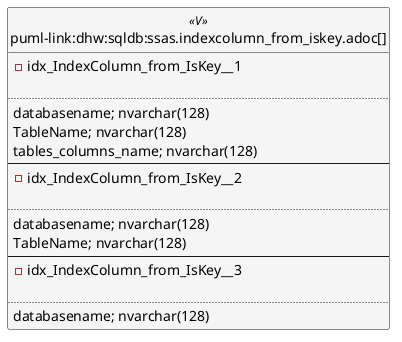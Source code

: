 @startuml
left to right direction
'top to bottom direction
hide circle
'avoide "." issues:
set namespaceSeparator none


skinparam class {
  BackgroundColor White
  BackgroundColor<<FN>> Yellow
  BackgroundColor<<FS>> Yellow
  BackgroundColor<<FT>> LightGray
  BackgroundColor<<IF>> Yellow
  BackgroundColor<<IS>> Yellow
  BackgroundColor<<P>> Aqua
  BackgroundColor<<PC>> Aqua
  BackgroundColor<<SN>> Yellow
  BackgroundColor<<SO>> SlateBlue
  BackgroundColor<<TF>> LightGray
  BackgroundColor<<TR>> Tomato
  BackgroundColor<<U>> White
  BackgroundColor<<V>> WhiteSmoke
  BackgroundColor<<X>> Aqua
  BackgroundColor<<external>> AliceBlue
}


entity "puml-link:dhw:sqldb:ssas.indexcolumn_from_iskey.adoc[]" as ssas.IndexColumn_from_IsKey << V >> {
- idx_IndexColumn_from_IsKey__1

..
databasename; nvarchar(128)
TableName; nvarchar(128)
tables_columns_name; nvarchar(128)
--
- idx_IndexColumn_from_IsKey__2

..
databasename; nvarchar(128)
TableName; nvarchar(128)
--
- idx_IndexColumn_from_IsKey__3

..
databasename; nvarchar(128)
}


@enduml


